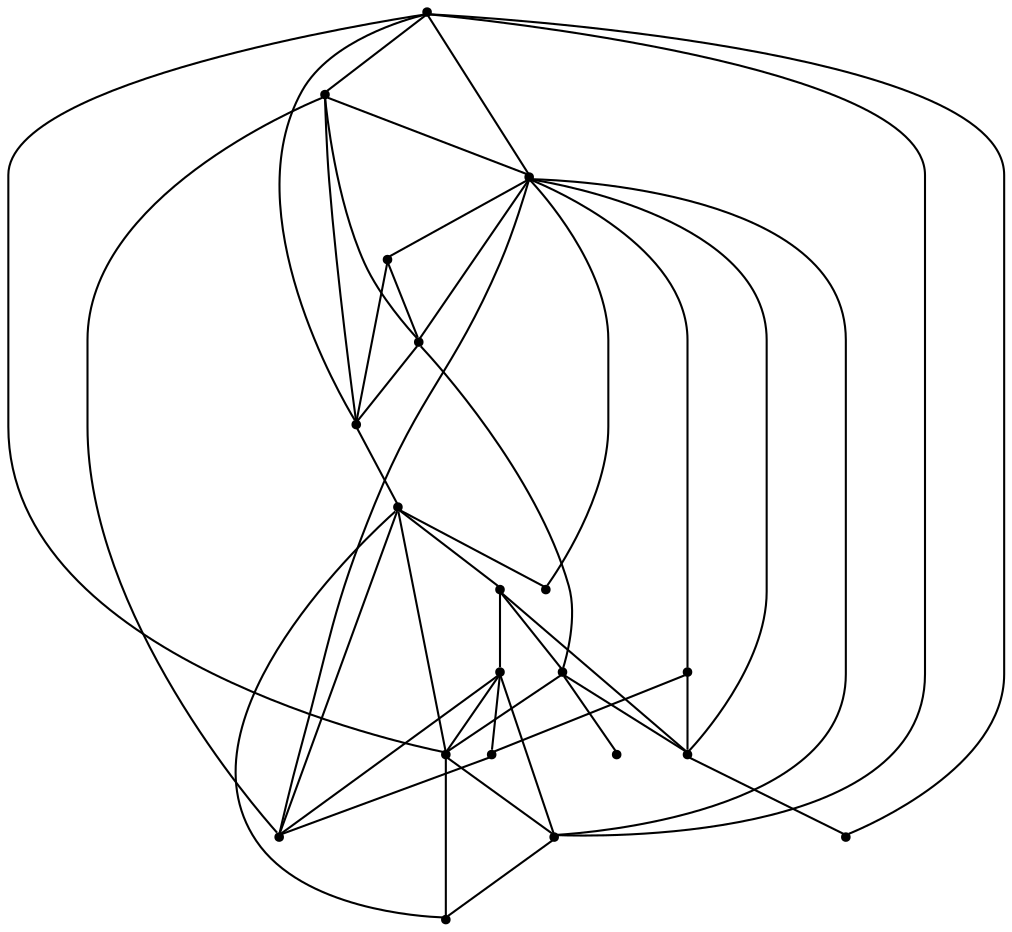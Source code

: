 graph {
  node [shape=point,comment="{\"directed\":false,\"doi\":\"10.1007/978-3-642-18469-7_15\",\"figure\":\"4 (2)\"}"]

  v0 [pos="1435.6222822489335,1398.408646168407"]
  v1 [pos="1374.5718390925513,1382.8437227899306"]
  v2 [pos="1553.844871342483,1505.300682435737"]
  v3 [pos="1491.4183485197718,1496.5493873126882"]
  v4 [pos="1551.3427810511955,1475.233525646351"]
  v5 [pos="1529.7625227197375,1468.4198973909236"]
  v6 [pos="1508.4323334296496,1368.341362202146"]
  v7 [pos="1360.0599444739607,1484.2974215281695"]
  v8 [pos="1332.724916651021,1506.1759136895419"]
  v9 [pos="1462.4569174659355,1280.2647630616211"]
  v10 [pos="1396.4649064335194,1355.2142923406975"]
  v11 [pos="1415.918496189742,1445.1661145032149"]
  v12 [pos="1377.0739293838387,1356.5270120445298"]
  v13 [pos="1384.1422930967065,1337.7114477408495"]
  v14 [pos="1360.9440307998636,1345.8996036613632"]
  v15 [pos="1323.9676642623137,1417.5366840539818"]
  v16 [pos="1358.4335412430642,1431.2263844104655"]
  v17 [pos="1395.4016357767011,1442.9782907224526"]
  v18 [pos="1270.6110755762215,1384.4689160756575"]
  v19 [pos="1307.0161647973787,1425.4754461226048"]

  v18 -- v9 [id="-2",pos="1270.6110755762215,1384.4689160756575 1296.5867268176567,1345.7794215144806 1296.5867268176567,1345.7794215144806 1296.5867268176567,1345.7794215144806 1338.7381862647842,1282.6734930742723 1335.1644260511666,1291.3665411885675 1410.4430977227223,1283.8361440655951 1462.4569174659355,1280.2647630616211 1462.4569174659355,1280.2647630616211 1462.4569174659355,1280.2647630616211"]
  v19 -- v10 [id="-4",pos="1307.0161647973787,1425.4754461226048 1303.82193048637,1457.2883598752253 1303.82193048637,1457.2883598752253 1303.82193048637,1457.2883598752253 1301.7035339150475,1481.1922709479747 1301.7035339150475,1481.1922709479747 1301.7035339150475,1481.1922709479747 1301.144728235324,1490.6270145973165 1301.144728235324,1490.6270145973165 1301.144728235324,1490.6270145973165 1301.1948693051968,1499.3284563853624 1298.888761875848,1521.8528798949003 1311.9828350237485,1524.3615709313076 1313.367313955589,1524.5824771631965 1313.367313955589,1524.5824771631965 1313.367313955589,1524.5824771631965 1316.2989121423598,1524.6450481857005 1316.2989121423598,1524.6450481857005 1316.2989121423598,1524.6450481857005 1342.349615911606,1521.9403775849057 1391.769621566296,1483.2759368681054 1411.1563989832212,1468.1651621102826 1416.8527554009172,1463.3976825968584 1416.8527554009172,1463.3976825968584 1416.8527554009172,1463.3976825968584 1422.1404748253105,1458.79693196657 1422.1404748253105,1458.79693196657 1422.1404748253105,1458.79693196657 1426.982015084796,1454.3629102194168 1426.982015084796,1454.3629102194168 1426.982015084796,1454.3629102194168 1431.3563780155944,1450.1205440229007 1431.3563780155944,1450.1205440229007 1431.3563780155944,1450.1205440229007 1443.2370118202555,1437.9102922533848 1455.0676318166425,1424.7499020506843 1450.4888867583934,1406.4969682420394 1449.7507694861556,1403.7256569587405 1449.7507694861556,1403.7256569587405 1449.7507694861556,1403.7256569587405 1448.8333406214035,1400.9460791785662 1448.8333406214035,1400.9460791785662 1448.8333406214035,1400.9460791785662 1444.8550157856403,1387.6939944489848 1422.5408398147003,1357.8516863746129 1408.2123291597816,1355.5763649038452 1405.0430063067106,1355.1720696181949 1405.0430063067106,1355.1720696181949 1405.0430063067106,1355.1720696181949 1396.4649064335194,1355.2142923406975 1396.4649064335194,1355.2142923406975 1396.4649064335194,1355.2142923406975"]
  v16 -- v4 [id="-5",pos="1358.4335412430642,1431.2263844104655 1352.6413886569758,1399.3542062340912 1352.6413886569758,1399.3542062340912 1352.6413886569758,1399.3542062340912 1349.2427404031164,1379.5218628147222 1349.2427404031164,1379.5218628147222 1349.2427404031164,1379.5218628147222 1337.72492941624,1310.264897637878 1372.8497669548606,1315.0031264700501 1429.5048490166655,1307.4519995164515 1432.0194109446218,1307.3769651601967 1432.0194109446218,1307.3769651601967 1432.0194109446218,1307.3769651601967 1434.7174840978485,1307.477053360828 1434.7174840978485,1307.477053360828 1434.7174840978485,1307.477053360828 1437.6573542885321,1307.8145807870992 1437.6573542885321,1307.8145807870992 1437.6573542885321,1307.8145807870992 1459.7088623198345,1311.5651540079596 1488.4116978051902,1336.0357652357445 1504.3708113237612,1350.4922149716513 1511.5725451920266,1357.389144080209 1511.5725451920266,1357.389144080209 1511.5725451920266,1357.389144080209 1518.5158107534098,1364.5069794206554 1518.5158107534098,1364.5069794206554 1518.5158107534098,1364.5069794206554 1541.0218972151317,1389.1483891915761 1554.1535125346372,1407.7304567527417 1554.357894662088,1441.8275943573806 1554.1577121673931,1449.8289274485073 1554.1577121673931,1449.8289274485073 1554.1577121673931,1449.8289274485073 1553.2986963764267,1460.043010987898 1553.2986963764267,1460.043010987898 1553.2986963764267,1460.043010987898 1551.3427810511955,1475.233525646351 1551.3427810511955,1475.233525646351 1551.3427810511955,1475.233525646351"]
  v14 -- v1 [id="-6",pos="1360.9440307998636,1345.8996036613632 1361.794679140718,1354.0807648537514 1361.794679140718,1354.0807648537514 1361.794679140718,1354.0807648537514 1363.0749308232546,1365.93682902637 1362.9749032067066,1367.9246035827448 1370.5686027988497,1377.2136025333275 1374.5718390925513,1382.8437227899306 1374.5718390925513,1382.8437227899306 1374.5718390925513,1382.8437227899306"]
  v16 -- v1 [id="-7",pos="1358.4335412430642,1431.2263844104655 1374.5718390925513,1382.8437227899306 1374.5718390925513,1382.8437227899306 1374.5718390925513,1382.8437227899306"]
  v19 -- v1 [id="-8",pos="1307.0161647973787,1425.4754461226048 1314.7559925201854,1428.3420128852847 1314.7559925201854,1428.3420128852847 1314.7559925201854,1428.3420128852847 1320.8485142945153,1430.5882108516755 1320.8485142945153,1430.5882108516755 1320.8485142945153,1430.5882108516755 1330.5398668173993,1433.880438615007 1336.845042723093,1435.4556513888558 1343.5588556220894,1426.3000609801566 1345.0517614359896,1424.1330942068955 1345.0517614359896,1424.1330942068955 1345.0517614359896,1424.1330942068955 1346.398698196225,1421.9284830786323 1346.398698196225,1421.9284830786323 1346.398698196225,1421.9284830786323 1354.2218504507553,1409.872369681626 1356.6530560315882,1392.6030218242927 1374.5718390925513,1382.8437227899306"]
  v12 -- v1 [id="-10",pos="1377.0739293838387,1356.5270120445298 1374.5718390925513,1382.8437227899306 1374.5718390925513,1382.8437227899306 1374.5718390925513,1382.8437227899306"]
  v12 -- v14 [id="-11",pos="1377.0739293838387,1356.5270120445298 1369.0508809732105,1351.063111963562 1369.0508809732105,1351.063111963562 1369.0508809732105,1351.063111963562 1360.9440307998636,1345.8996036613632 1360.9440307998636,1345.8996036613632 1360.9440307998636,1345.8996036613632"]
  v7 -- v11 [id="-15",pos="1360.0599444739607,1484.2974215281695 1415.918496189742,1445.1661145032149 1415.918496189742,1445.1661145032149 1415.918496189742,1445.1661145032149"]
  v10 -- v3 [id="-16",pos="1396.4649064335194,1355.2142923406975 1396.6652480052128,1347.8334552227345 1396.6652480052128,1347.8334552227345 1396.6652480052128,1347.8334552227345 1396.940514843118,1346.708321409539 1396.940514843118,1346.708321409539 1396.940514843118,1346.708321409539 1397.9371004222378,1343.599482699969 1401.5108606358554,1343.011925537432 1404.3466308388338,1342.8660536617979 1406.485898312337,1342.8743201586735 1406.485898312337,1342.8743201586735 1406.485898312337,1342.8743201586735 1408.6709799613582,1343.107689724313 1408.6709799613582,1343.107689724313 1408.6709799613582,1343.107689724313 1416.6443009023094,1344.2953945600125 1424.6841796593606,1350.679800862288 1430.6266600088684,1355.6971829351028 1435.038565111272,1359.6520022172258 1435.038565111272,1359.6520022172258 1435.038565111272,1359.6520022172258 1439.6299090677885,1364.0777574675035 1439.6299090677885,1364.0777574675035 1439.6299090677885,1364.0777574675035 1444.2920104731609,1368.870163648429 1444.2920104731609,1368.870163648429 1444.2920104731609,1368.870163648429 1475.3844369965873,1403.8674591743743 1489.9047308806892,1422.4286697280386 1490.5760358136297,1470.2071140154108 1491.1014989545038,1482.1173555367827 1491.1014989545038,1482.1173555367827 1491.1014989545038,1482.1173555367827 1491.4183485197718,1496.5493873126882 1491.4183485197718,1496.5493873126882 1491.4183485197718,1496.5493873126882"]
  v15 -- v7 [id="-17",pos="1323.9676642623137,1417.5366840539818 1326.9869775059622,1439.3982616909782 1326.9869775059622,1439.3982616909782 1326.9869775059622,1439.3982616909782 1331.515708755937,1460.0056209866457 1326.0278068368489,1472.5284735149312 1349.0426851700204,1479.6754323597545 1360.0599444739607,1484.2974215281695 1360.0599444739607,1484.2974215281695 1360.0599444739607,1484.2974215281695"]
  v8 -- v18 [id="-18",pos="1332.724916651021,1506.1759136895419 1270.6110755762215,1384.4689160756575 1270.6110755762215,1384.4689160756575 1270.6110755762215,1384.4689160756575"]
  v10 -- v12 [id="-19",pos="1396.4649064335194,1355.2142923406975 1377.0739293838387,1356.5270120445298 1377.0739293838387,1356.5270120445298 1377.0739293838387,1356.5270120445298"]
  v1 -- v0 [id="-20",pos="1374.5718390925513,1382.8437227899306 1435.6222822489335,1398.408646168407 1435.6222822489335,1398.408646168407 1435.6222822489335,1398.408646168407"]
  v14 -- v13 [id="-23",pos="1360.9440307998636,1345.8996036613632 1384.1422930967065,1337.7114477408495 1384.1422930967065,1337.7114477408495 1384.1422930967065,1337.7114477408495"]
  v16 -- v17 [id="-24",pos="1358.4335412430642,1431.2263844104655 1395.4016357767011,1442.9782907224526 1395.4016357767011,1442.9782907224526 1395.4016357767011,1442.9782907224526"]
  v0 -- v2 [id="-25",pos="1435.6222822489335,1398.408646168407 1439.805021027547,1442.982106028703 1439.805021027547,1442.982106028703 1439.805021027547,1442.982106028703 1443.2370118202555,1479.7004862041313 1443.2370118202555,1479.7004862041313 1443.2370118202555,1479.7004862041313 1446.1185961987524,1509.3426178772406 1446.1185961987524,1509.3426178772406 1446.1185961987524,1509.3426178772406 1448.6248861227957,1532.7797898187107 1448.6248861227957,1532.7797898187107 1448.6248861227957,1532.7797898187107 1449.8091825599413,1542.4063161955646 1449.8091825599413,1542.4063161955646 1449.8091825599413,1542.4063161955646 1450.9768077276624,1550.7576400467135 1450.9768077276624,1550.7576400467135 1450.9768077276624,1550.7576400467135 1452.169376168721,1557.9045988915368 1452.169376168721,1557.9045988915368 1452.169376168721,1557.9045988915368 1453.4078860468967,1563.9388872569152 1453.4078860468967,1563.9388872569152 1453.4078860468967,1563.9388872569152 1454.7298795337945,1568.9064159947268 1454.7298795337945,1568.9064159947268 1454.7298795337945,1568.9064159947268 1456.1852431760897,1572.8777682706009 1456.1852431760897,1572.8777682706009 1456.1852431760897,1572.8777682706009 1456.9691746238457,1574.5072855700782 1456.9691746238457,1574.5072855700782 1456.9691746238457,1574.5072855700782 1457.7990475087186,1575.907502963916 1457.7990475087186,1575.907502963916 1457.7990475087186,1575.907502963916 1458.6747345691097,1577.0826172889897 1458.6747345691097,1577.0826172889897 1458.6747345691097,1577.0826172889897 1459.5963630666176,1578.0411493959248 1459.5963630666176,1578.0411493959248 1459.5963630666176,1578.0411493959248 1460.5888762745801,1578.7870417678466 1460.5888762745801,1578.7870417678466 1460.5888762745801,1578.7870417678466 1461.6480745602414,1579.320548758505 1461.6480745602414,1579.320548758505 1461.6480745602414,1579.320548758505 1462.7698855524443,1579.6456128510254 1462.7698855524443,1579.6456128510254 1462.7698855524443,1579.6456128510254 1463.9791252629277,1579.7746973791586 1463.9791252629277,1579.7746973791586 1463.9791252629277,1579.7746973791586 1465.2593769454643,1579.7122535335297 1465.2593769454643,1579.7122535335297 1465.2593769454643,1579.7122535335297 1466.631384240636,1579.4496332866381 1466.631384240636,1579.4496332866381 1466.631384240636,1579.4496332866381 1468.090947515687,1578.9954846659846 1468.090947515687,1578.9954846659846 1468.090947515687,1578.9954846659846 1469.6547380400418,1578.349553317819 1469.6547380400418,1578.349553317819 1469.6547380400418,1578.349553317819 1473.0950008366635,1576.5075234602036 1473.0950008366635,1576.5075234602036 1473.0950008366635,1576.5075234602036 1477.0107129658852,1573.9237980675416 1477.0107129658852,1573.9237980675416 1477.0107129658852,1573.9237980675416 1481.447688603225,1570.5982499629579 1481.447688603225,1570.5982499629579 1481.447688603225,1570.5982499629579 1486.456068818556,1566.5476664939538 1486.456068818556,1566.5476664939538 1486.456068818556,1566.5476664939538 1498.4033877009158,1556.1793174051784 1498.4033877009158,1556.1793174051784 1498.4033877009158,1556.1793174051784 1513.3198469416516,1542.685469436207 1513.3198469416516,1542.685469436207 1513.3198469416516,1542.685469436207 1531.6808958733634,1525.8160928507739 1531.6808958733634,1525.8160928507739 1531.6808958733634,1525.8160928507739 1553.844871342483,1505.300682435737 1553.844871342483,1505.300682435737 1553.844871342483,1505.300682435737"]
  v0 -- v10 [id="-26",pos="1435.6222822489335,1398.408646168407 1396.4649064335194,1355.2142923406975 1396.4649064335194,1355.2142923406975 1396.4649064335194,1355.2142923406975"]
  v19 -- v18 [id="-27",pos="1307.0161647973787,1425.4754461226048 1270.6110755762215,1384.4689160756575 1270.6110755762215,1384.4689160756575 1270.6110755762215,1384.4689160756575"]
  v16 -- v7 [id="-28",pos="1358.4335412430642,1431.2263844104655 1359.409414997002,1457.5965094433695 1359.409414997002,1457.5965094433695 1359.409414997002,1457.5965094433695 1360.0599444739607,1484.2974215281695 1360.0599444739607,1484.2974215281695 1360.0599444739607,1484.2974215281695"]
  v9 -- v19 [id="-30",pos="1462.4569174659355,1280.2647630616211 1436.485656749654,1284.5568554162653 1436.485656749654,1284.5568554162653 1436.485656749654,1284.5568554162653 1329.6099663159782,1302.5222423105172 1349.3762378201127,1295.9379139607292 1315.5733937683895,1397.4791103889736 1307.0161647973787,1425.4754461226048 1307.0161647973787,1425.4754461226048 1307.0161647973787,1425.4754461226048"]
  v9 -- v14 [id="-31",pos="1462.4569174659355,1280.2647630616211 1422.4240136671287,1297.0210794051723 1422.4240136671287,1297.0210794051723 1422.4240136671287,1297.0210794051723 1395.8271031164268,1308.4270646171376 1395.8271031164268,1308.4270646171376 1395.8271031164268,1308.4270646171376 1386.5319159501767,1312.5652729530223 1386.5319159501767,1312.5652729530223 1386.5319159501767,1312.5652729530223 1379.3509257224932,1315.95746174011 1379.3509257224932,1315.95746174011 1379.3509257224932,1315.95746174011 1373.950707044883,1318.7662902015363 1373.950707044883,1318.7662902015363 1373.950707044883,1318.7662902015363 1369.9848538457886,1321.1916803848133 1369.9848538457886,1321.1916803848133 1369.9848538457886,1321.1916803848133 1368.4419342236142,1322.3168141980088 1368.4419342236142,1322.3168141980088 1368.4419342236142,1322.3168141980088 1367.1534105371645,1323.4128245068277 1367.1534105371645,1323.4128245068277 1367.1534105371645,1323.4128245068277 1366.0817406148344,1324.4921746450204 1366.0817406148344,1324.4921746450204 1366.0817406148344,1324.4921746450204 1365.1976542889317,1325.5757216200884 1365.1976542889317,1325.5757216200884 1365.1976542889317,1325.5757216200884 1363.8840600675458,1327.8635064246068 1363.8840600675458,1327.8635064246068 1363.8840600675458,1327.8635064246068 1363.0083730071547,1330.401448142266 1363.0083730071547,1330.401448142266 1363.0083730071547,1330.401448142266 1361.9283038193128,1336.810781112043 1361.9283038193128,1336.810781112043 1361.9283038193128,1336.810781112043 1360.9440307998636,1345.8996036613632 1360.9440307998636,1345.8996036613632 1360.9440307998636,1345.8996036613632"]
  v3 -- v9 [id="-32",pos="1491.4183485197718,1496.5493873126882 1508.565989923644,1502.858123374334 1508.565989923644,1502.858123374334 1508.565989923644,1502.858123374334 1522.4107792420498,1507.9506669802781 1522.4107792420498,1507.9506669802781 1522.4107792420498,1507.9506669802781 1533.799292444686,1511.9721269449055 1533.799292444686,1511.9721269449055 1533.799292444686,1511.9721269449055 1547.4188287334605,1516.2977939945517 1565.3753130430268,1523.0697082349766 1579.3368012474052,1515.7060399951397 1582.2976696018682,1513.989152182532 1582.2976696018682,1513.989152182532 1582.2976696018682,1513.989152182532 1584.9706722201583,1512.0513581380355 1584.9706722201583,1512.0513581380355 1584.9706722201583,1512.0513581380355 1597.068159788939,1502.2830295455476 1604.9288542150746,1485.6638098732553 1607.935409483457,1470.5905522935598 1608.6152409435078,1466.8857627477023 1608.6152409435078,1466.8857627477023 1608.6152409435078,1466.8857627477023 1609.1781189943886,1463.0601551705874 1609.1781189943886,1463.0601551705874 1609.1781189943886,1463.0601551705874 1609.5993548859587,1459.1137295622148 1609.5993548859587,1459.1137295622148 1609.5993548859587,1459.1137295622148 1609.882893727777,1455.0756094269616 1609.882893727777,1455.0756094269616 1609.882893727777,1455.0756094269616 1611.0547185282537,1432.492811731795 1605.74612820168,1408.5764373252948 1597.1223732299688,1387.823206153993 1595.1624173489802,1383.389057229965 1595.1624173489802,1383.389057229965 1595.1624173489802,1383.389057229965 1592.9606644305343,1378.8426111253045 1592.9606644305343,1378.8426111253045 1592.9606644305343,1378.8426111253045 1577.7980812579867,1348.2293568346342 1551.8892741712484,1332.7560008061637 1523.5533338748344,1315.428278763202 1507.1857106245593,1305.7517718744698 1507.1857106245593,1305.7517718744698 1507.1857106245593,1305.7517718744698 1487.1691155558574,1294.1373437643663 1487.1691155558574,1294.1373437643663 1487.1691155558574,1294.1373437643663 1462.4569174659355,1280.2647630616211 1462.4569174659355,1280.2647630616211 1462.4569174659355,1280.2647630616211"]
  v6 -- v14 [id="-33",pos="1508.4323334296496,1368.341362202146 1492.5235200579496,1355.8808263426142 1492.5235200579496,1355.8808263426142 1492.5235200579496,1355.8808263426142 1479.838083903352,1346.3459944926412 1479.838083903352,1346.3459944926412 1479.838083903352,1346.3459944926412 1463.3494348727497,1334.6065515144048 1447.9075124911396,1321.4170378073275 1426.5232370216206,1321.8920434354823 1422.9786197140966,1321.9879347992382 1422.9786197140966,1321.9879347992382 1422.9786197140966,1321.9879347992382 1416.573288930256,1322.558831791149 1416.573288930256,1322.558831791149 1416.573288930256,1322.558831791149 1401.4233046559762,1325.0717196644318 1380.1057142641557,1327.8554942814812 1368.5795040117675,1339.0198434309316 1360.9440307998636,1345.8996036613632 1360.9440307998636,1345.8996036613632 1360.9440307998636,1345.8996036613632"]
  v3 -- v13 [id="-34",pos="1491.4183485197718,1496.5493873126882 1494.6168460943359,1475.9500401601458 1494.6168460943359,1475.9500401601458 1494.6168460943359,1475.9500401601458 1496.7894561066882,1459.7725057747562 1496.7894561066882,1459.7725057747562 1496.7894561066882,1459.7725057747562 1501.6934818111165,1422.4039974142872 1498.7744825226134,1408.7477445759305 1474.929731304569,1378.5595154015368 1468.5870132272703,1370.891640076681 1468.5870132272703,1370.891640076681 1468.5870132272703,1370.891640076681 1462.0567115535441,1363.4737944880906 1462.0567115535441,1363.4737944880906 1462.0567115535441,1363.4737944880906 1444.083555974553,1345.0209386319332 1432.6740446081376,1329.922627207861 1405.230589903138,1334.577555186903 1395.9438020023995,1335.8652210463588 1395.9438020023995,1335.8652210463588 1395.9438020023995,1335.8652210463588 1384.1422930967065,1337.7114477408495 1384.1422930967065,1337.7114477408495 1384.1422930967065,1337.7114477408495"]
  v5 -- v6 [id="-35",pos="1529.7625227197375,1468.4198973909236 1519.3040690955204,1418.2365383971508 1519.3040690955204,1418.2365383971508 1519.3040690955204,1418.2365383971508 1508.4323334296496,1368.341362202146 1508.4323334296496,1368.341362202146 1508.4323334296496,1368.341362202146"]
  v5 -- v4 [id="-36",pos="1529.7625227197375,1468.4198973909236 1540.771700912163,1471.7242069573808 1540.771700912163,1471.7242069573808 1540.771700912163,1471.7242069573808 1551.3427810511955,1475.233525646351 1551.3427810511955,1475.233525646351 1551.3427810511955,1475.233525646351"]
  v6 -- v2 [id="-37",pos="1508.4323334296496,1368.341362202146 1520.30065467464,1368.2281747833888 1520.30065467464,1368.2281747833888 1520.30065467464,1368.2281747833888 1529.4497455256267,1368.440687341527 1529.4497455256267,1368.440687341527 1529.4497455256267,1368.440687341527 1543.5614024164258,1369.0950123634432 1551.5889367984068,1370.8660775248043 1557.4103913675874,1384.6599357419195 1559.0241957002163,1388.8898386046849 1559.0241957002163,1388.8898386046849 1559.0241957002163,1388.8898386046849 1560.3795317259633,1393.2530228324586 1560.3795317259633,1393.2530228324586 1560.3795317259633,1393.2530228324586 1566.8140054158973,1422.1409956367706 1574.8914263445536,1458.0591789146488 1561.7347404901118,1486.0720476420308 1558.3527635056773,1494.573313028814 1558.3527635056773,1494.573313028814 1558.3527635056773,1494.573313028814 1553.844871342483,1505.300682435737 1553.844871342483,1505.300682435737 1553.844871342483,1505.300682435737"]
  v8 -- v7 [id="-38",pos="1332.724916651021,1506.1759136895419 1360.0599444739607,1484.2974215281695 1360.0599444739607,1484.2974215281695 1360.0599444739607,1484.2974215281695"]
  v3 -- v7 [id="-39",pos="1491.4183485197718,1496.5493873126882 1360.0599444739607,1484.2974215281695 1360.0599444739607,1484.2974215281695 1360.0599444739607,1484.2974215281695"]
  v2 -- v4 [id="-40",pos="1553.844871342483,1505.300682435737 1552.806575774402,1490.168923493538 1552.806575774402,1490.168923493538 1552.806575774402,1490.168923493538 1551.3427810511955,1475.233525646351 1551.3427810511955,1475.233525646351 1551.3427810511955,1475.233525646351"]
  v15 -- v19 [id="-41",pos="1323.9676642623137,1417.5366840539818 1307.0161647973787,1425.4754461226048 1307.0161647973787,1425.4754461226048 1307.0161647973787,1425.4754461226048"]
  v2 -- v3 [id="-42",pos="1553.844871342483,1505.300682435737 1491.4183485197718,1496.5493873126882 1491.4183485197718,1496.5493873126882 1491.4183485197718,1496.5493873126882"]
  v14 -- v15 [id="-43",pos="1360.9440307998636,1345.8996036613632 1323.9676642623137,1417.5366840539818 1323.9676642623137,1417.5366840539818 1323.9676642623137,1417.5366840539818"]
  v4 -- v6 [id="-44",pos="1551.3427810511955,1475.233525646351 1544.8833959033236,1444.0156724918927 1544.8833959033236,1444.0156724918927 1544.8833959033236,1444.0156724918927 1537.314639584518,1415.9862707707596 1539.6999037282342,1400.6130029429203 1518.9369193833816,1379.7846102384888 1508.4323334296496,1368.341362202146 1508.4323334296496,1368.341362202146 1508.4323334296496,1368.341362202146"]
  v11 -- v0 [id="-45",pos="1415.918496189742,1445.1661145032149 1435.6222822489335,1398.408646168407 1435.6222822489335,1398.408646168407 1435.6222822489335,1398.408646168407"]
  v9 -- v2 [id="-46",pos="1462.4569174659355,1280.2647630616211 1488.5076530505812,1298.7759931034072 1488.5076530505812,1298.7759931034072 1488.5076530505812,1298.7759931034072 1508.6242757358311,1313.486669412455 1508.6242757358311,1313.486669412455 1508.6242757358311,1313.486669412455 1546.818281249376,1342.2703571792606 1568.4069388463456,1356.5351513645303 1582.8730192894177,1403.39677755997 1585.4793368300093,1412.1190763555169 1585.4793368300093,1412.1190763555169 1585.4793368300093,1412.1190763555169 1587.8145871654513,1421.399681632349 1587.8145871654513,1421.399681632349 1587.8145871654513,1421.399681632349 1593.8279522254136,1448.8541167015712 1589.395048959231,1459.7265949228783 1572.7438868671375,1481.4634120454919 1564.5496397909099,1491.9692393361508 1564.5496397909099,1491.9692393361508 1564.5496397909099,1491.9692393361508 1553.844871342483,1505.300682435737 1553.844871342483,1505.300682435737 1553.844871342483,1505.300682435737"]
  v1 -- v10 [id="-47",pos="1374.5718390925513,1382.8437227899306 1396.4649064335194,1355.2142923406975 1396.4649064335194,1355.2142923406975 1396.4649064335194,1355.2142923406975"]
  v4 -- v3 [id="-48",pos="1551.3427810511955,1475.233525646351 1491.4183485197718,1496.5493873126882 1491.4183485197718,1496.5493873126882 1491.4183485197718,1496.5493873126882"]
  v0 -- v6 [id="-49",pos="1435.6222822489335,1398.408646168407 1508.4323334296496,1368.341362202146 1508.4323334296496,1368.341362202146 1508.4323334296496,1368.341362202146"]
  v3 -- v5 [id="-50",pos="1491.4183485197718,1496.5493873126882 1529.7625227197375,1468.4198973909236 1529.7625227197375,1468.4198973909236 1529.7625227197375,1468.4198973909236"]
  v3 -- v8 [id="-51",pos="1491.4183485197718,1496.5493873126882 1332.724916651021,1506.1759136895419 1332.724916651021,1506.1759136895419 1332.724916651021,1506.1759136895419"]
  v3 -- v0 [id="-52",pos="1491.4183485197718,1496.5493873126882 1435.6222822489335,1398.408646168407 1435.6222822489335,1398.408646168407 1435.6222822489335,1398.408646168407"]
  v15 -- v16 [id="-53",pos="1323.9676642623137,1417.5366840539818 1358.4335412430642,1431.2263844104655 1358.4335412430642,1431.2263844104655 1358.4335412430642,1431.2263844104655"]
}